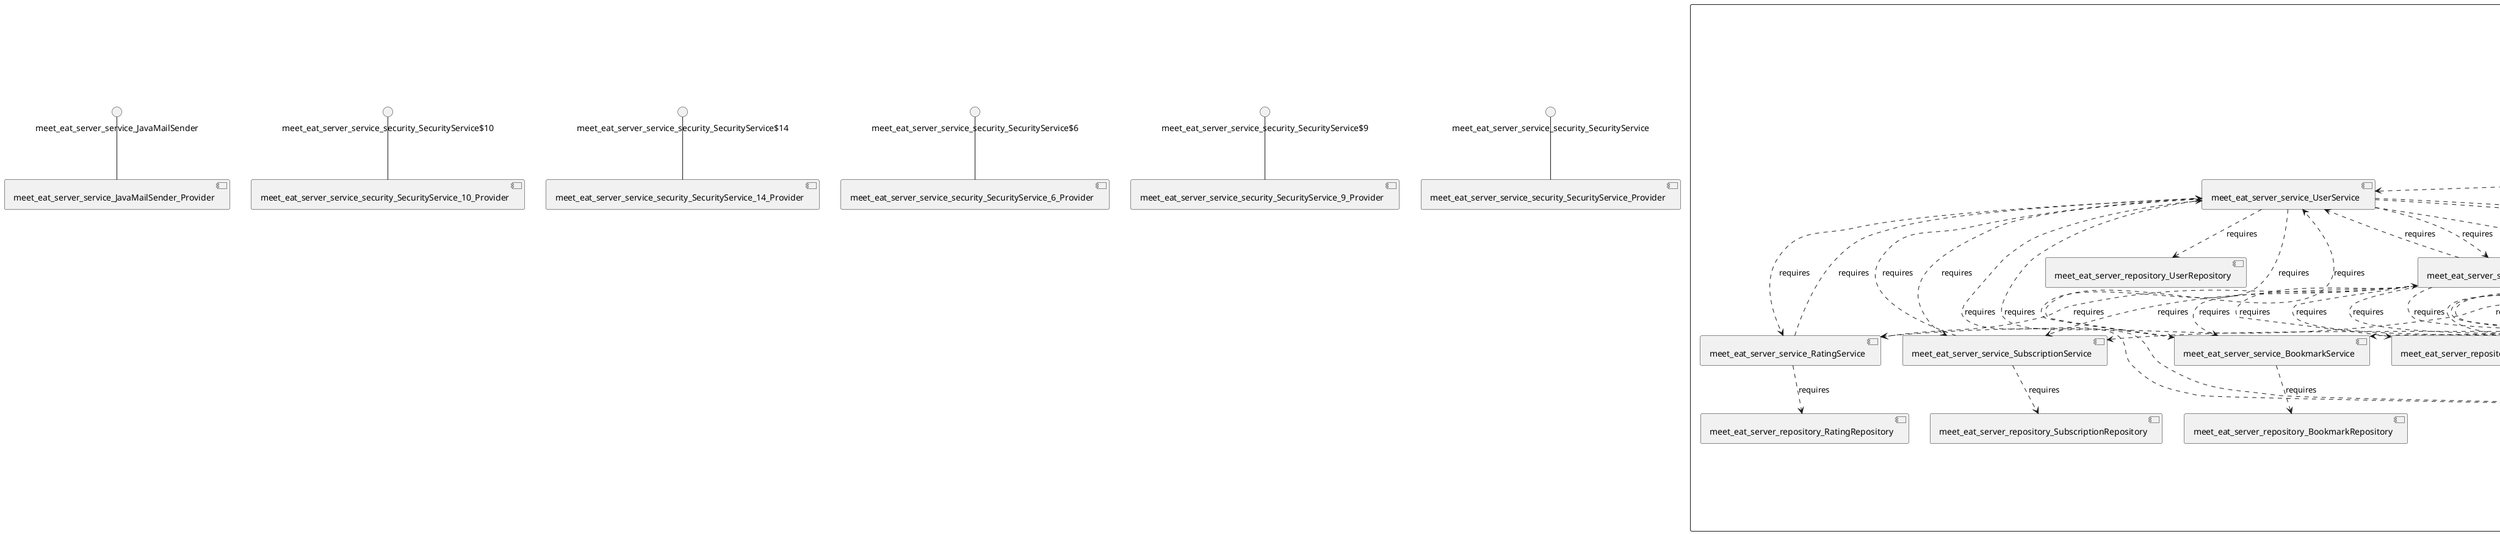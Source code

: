 @startuml
skinparam fixCircleLabelOverlapping true
skinparam componentStyle uml2
component "meet_eat_server\n\n\n\n\n\n" {
[meet_eat_server_repository_ReportRepository]
[meet_eat_server_service_security_TokenSecurityService]
[meet_eat_server_controller_TokenController]
[meet_eat_server_service_security_UserSecurityService]
[meet_eat_server_service_RatingService]
[meet_eat_server_service_security_ReportSecurityService]
[meet_eat_server_repository_BookmarkRepository]
[meet_eat_server_service_UserService]
[meet_eat_server_service_SubscriptionService]
[meet_eat_server_repository_SubscriptionRepository]
[meet_eat_server_repository_UserRepository]
[meet_eat_server_service_security_SubscriptionSecurityService]
[meet_eat_server_controller_ReportController]
[meet_eat_server_controller_BookmarkController]
[meet_eat_server_controller_TagController]
[meet_eat_server_service_security_OfferSecurityService]
[meet_eat_server_service_OfferService]
[meet_eat_server_controller_SubscriptionController]
[meet_eat_server_controller_OfferController]
[meet_eat_server_service_security_TagSecurityService]
[meet_eat_server_repository_TokenRepository]
[meet_eat_server_repository_TagRepository]
[meet_eat_server_service_security_BookmarkSecurityService]
[meet_eat_server_controller_RatingController]
[meet_eat_server_service_TokenService]
[meet_eat_server_repository_RatingRepository]
[meet_eat_server_service_BookmarkService]
[meet_eat_server_service_ReportService]
[meet_eat_server_controller_UserController]
[meet_eat_server_service_TagService]
[meet_eat_server_service_security_RatingSecurityService]
[meet_eat_server_service_EmailService]
[meet_eat_server_repository_ParticipationRepository]
[meet_eat_server_repository_OfferRepository]
[meet_eat_server_service_security_ParticipationSecurityService]
[meet_eat_server_service_ParticipationService]
[meet_eat_server_controller_ParticipationController]
[meet_eat_server_controller_ReportController]..>[meet_eat_server_service_security_ParticipationSecurityService] : requires
[meet_eat_server_controller_ReportController]..>[meet_eat_server_service_ReportService] : requires
[meet_eat_server_controller_UserController]..>[meet_eat_server_service_UserService] : requires
[meet_eat_server_service_UserService]..>[meet_eat_server_service_OfferService] : requires
[meet_eat_server_controller_ParticipationController]..>[meet_eat_server_service_security_RatingSecurityService] : requires
[meet_eat_server_controller_BookmarkController]..>[meet_eat_server_service_security_RatingSecurityService] : requires
[meet_eat_server_service_UserService]..>[meet_eat_server_service_ParticipationService] : requires
[meet_eat_server_controller_ParticipationController]..>[meet_eat_server_service_security_TokenSecurityService] : requires
[meet_eat_server_controller_ParticipationController]..>[meet_eat_server_service_security_TagSecurityService] : requires
[meet_eat_server_controller_ParticipationController]..>[meet_eat_server_service_security_TokenSecurityService] : requires
[meet_eat_server_service_OfferService]..>[meet_eat_server_service_RatingService] : requires
[meet_eat_server_service_security_RatingSecurityService]..>[meet_eat_server_service_TokenService] : requires
[meet_eat_server_controller_BookmarkController]..>[meet_eat_server_service_security_TokenSecurityService] : requires
[meet_eat_server_controller_BookmarkController]..>[meet_eat_server_service_security_SubscriptionSecurityService] : requires
[meet_eat_server_service_ParticipationService]..>[meet_eat_server_service_OfferService] : requires
[meet_eat_server_controller_ParticipationController]..>[meet_eat_server_service_security_BookmarkSecurityService] : requires
[meet_eat_server_controller_SubscriptionController]..>[meet_eat_server_service_security_BookmarkSecurityService] : requires
[meet_eat_server_service_UserService]..>[meet_eat_server_service_SubscriptionService] : requires
[meet_eat_server_controller_ReportController]..>[meet_eat_server_service_security_UserSecurityService] : requires
[meet_eat_server_controller_BookmarkController]..>[meet_eat_server_service_security_BookmarkSecurityService] : requires
[meet_eat_server_controller_SubscriptionController]..>[meet_eat_server_service_security_SubscriptionSecurityService] : requires
[meet_eat_server_service_security_TokenSecurityService]..>[meet_eat_server_service_TokenService] : requires
[meet_eat_server_controller_SubscriptionController]..>[meet_eat_server_service_security_RatingSecurityService] : requires
[meet_eat_server_service_OfferService]..>[meet_eat_server_service_BookmarkService] : requires
[meet_eat_server_service_security_TagSecurityService]..>[meet_eat_server_service_TokenService] : requires
[meet_eat_server_service_OfferService]..>[meet_eat_server_service_ReportService] : requires
[meet_eat_server_controller_ReportController]..>[meet_eat_server_service_security_OfferSecurityService] : requires
[meet_eat_server_controller_ParticipationController]..>[meet_eat_server_service_security_UserSecurityService] : requires
[meet_eat_server_service_UserService]..>[meet_eat_server_service_TokenService] : requires
[meet_eat_server_service_BookmarkService]..>[meet_eat_server_service_UserService] : requires
[meet_eat_server_controller_ParticipationController]..>[meet_eat_server_service_security_SubscriptionSecurityService] : requires
[meet_eat_server_service_UserService]..>[meet_eat_server_service_BookmarkService] : requires
[meet_eat_server_controller_BookmarkController]..>[meet_eat_server_service_security_ParticipationSecurityService] : requires
[meet_eat_server_service_ParticipationService]..>[meet_eat_server_repository_ParticipationRepository] : requires
[meet_eat_server_controller_BookmarkController]..>[meet_eat_server_service_security_OfferSecurityService] : requires
[meet_eat_server_controller_OfferController]..>[meet_eat_server_service_OfferService] : requires
[meet_eat_server_controller_ParticipationController]..>[meet_eat_server_service_security_ParticipationSecurityService] : requires
[meet_eat_server_service_OfferService]..>[meet_eat_server_service_ParticipationService] : requires
[meet_eat_server_controller_SubscriptionController]..>[meet_eat_server_service_security_TokenSecurityService] : requires
[meet_eat_server_controller_BookmarkController]..>[meet_eat_server_service_security_TagSecurityService] : requires
[meet_eat_server_controller_UserController]..>[meet_eat_server_service_security_UserSecurityService] : requires
[meet_eat_server_controller_ParticipationController]..>[meet_eat_server_service_security_ReportSecurityService] : requires
[meet_eat_server_controller_RatingController]..>[meet_eat_server_service_security_TokenSecurityService] : requires
[meet_eat_server_controller_BookmarkController]..>[meet_eat_server_service_security_ReportSecurityService] : requires
[meet_eat_server_service_SubscriptionService]..>[meet_eat_server_repository_SubscriptionRepository] : requires
[meet_eat_server_controller_TokenController]..>[meet_eat_server_service_TokenService] : requires
[meet_eat_server_service_security_BookmarkSecurityService]..>[meet_eat_server_service_TokenService] : requires
[meet_eat_server_service_OfferService]..>[meet_eat_server_service_UserService] : requires
[meet_eat_server_service_UserService]..>[meet_eat_server_service_EmailService] : requires
[meet_eat_server_controller_BookmarkController]..>[meet_eat_server_service_security_UserSecurityService] : requires
[meet_eat_server_service_UserService]..>[meet_eat_server_repository_UserRepository] : requires
[meet_eat_server_service_security_OfferSecurityService]..>[meet_eat_server_service_TokenService] : requires
[meet_eat_server_controller_ParticipationController]..>[meet_eat_server_service_security_OfferSecurityService] : requires
[meet_eat_server_controller_ReportController]..>[meet_eat_server_service_security_TagSecurityService] : requires
[meet_eat_server_controller_ReportController]..>[meet_eat_server_service_security_SubscriptionSecurityService] : requires
[meet_eat_server_controller_RatingController]..>[meet_eat_server_service_security_OfferSecurityService] : requires
[meet_eat_server_controller_ReportController]..>[meet_eat_server_service_security_ReportSecurityService] : requires
[meet_eat_server_service_security_UserSecurityService]..>[meet_eat_server_service_TokenService] : requires
[meet_eat_server_controller_SubscriptionController]..>[meet_eat_server_service_security_OfferSecurityService] : requires
[meet_eat_server_controller_ReportController]..>[meet_eat_server_service_security_BookmarkSecurityService] : requires
[meet_eat_server_controller_SubscriptionController]..>[meet_eat_server_service_security_TokenSecurityService] : requires
[meet_eat_server_service_SubscriptionService]..>[meet_eat_server_service_UserService] : requires
[meet_eat_server_controller_RatingController]..>[meet_eat_server_service_security_RatingSecurityService] : requires
[meet_eat_server_controller_RatingController]..>[meet_eat_server_service_security_SubscriptionSecurityService] : requires
[meet_eat_server_controller_RatingController]..>[meet_eat_server_service_security_BookmarkSecurityService] : requires
[meet_eat_server_controller_RatingController]..>[meet_eat_server_service_security_TokenSecurityService] : requires
[meet_eat_server_controller_SubscriptionController]..>[meet_eat_server_service_SubscriptionService] : requires
[meet_eat_server_controller_TokenController]..>[meet_eat_server_service_security_TokenSecurityService] : requires
[meet_eat_server_service_TokenService]..>[meet_eat_server_service_UserService] : requires
[meet_eat_server_controller_TagController]..>[meet_eat_server_service_security_TagSecurityService] : requires
[meet_eat_server_service_TagService]..>[meet_eat_server_repository_TagRepository] : requires
[meet_eat_server_service_security_ParticipationSecurityService]..>[meet_eat_server_service_TokenService] : requires
[meet_eat_server_controller_ReportController]..>[meet_eat_server_service_security_TokenSecurityService] : requires
[meet_eat_server_service_RatingService]..>[meet_eat_server_repository_RatingRepository] : requires
[meet_eat_server_controller_RatingController]..>[meet_eat_server_service_security_ReportSecurityService] : requires
[meet_eat_server_controller_ReportController]..>[meet_eat_server_service_security_TokenSecurityService] : requires
[meet_eat_server_controller_ParticipationController]..>[meet_eat_server_service_ParticipationService] : requires
[meet_eat_server_controller_RatingController]..>[meet_eat_server_service_RatingService] : requires
[meet_eat_server_controller_OfferController]..>[meet_eat_server_service_security_OfferSecurityService] : requires
[meet_eat_server_service_ReportService]..>[meet_eat_server_repository_ReportRepository] : requires
[meet_eat_server_controller_SubscriptionController]..>[meet_eat_server_service_security_ReportSecurityService] : requires
[meet_eat_server_controller_RatingController]..>[meet_eat_server_service_security_TagSecurityService] : requires
[meet_eat_server_service_OfferService]..>[meet_eat_server_service_SubscriptionService] : requires
[meet_eat_server_service_RatingService]..>[meet_eat_server_service_UserService] : requires
[meet_eat_server_service_BookmarkService]..>[meet_eat_server_repository_BookmarkRepository] : requires
[meet_eat_server_controller_BookmarkController]..>[meet_eat_server_service_BookmarkService] : requires
[meet_eat_server_service_OfferService]..>[meet_eat_server_repository_OfferRepository] : requires
[meet_eat_server_controller_TagController]..>[meet_eat_server_service_TagService] : requires
[meet_eat_server_controller_BookmarkController]..>[meet_eat_server_service_security_TokenSecurityService] : requires
[meet_eat_server_service_security_ReportSecurityService]..>[meet_eat_server_service_TokenService] : requires
[meet_eat_server_service_security_SubscriptionSecurityService]..>[meet_eat_server_service_TokenService] : requires
[meet_eat_server_controller_ReportController]..>[meet_eat_server_service_security_RatingSecurityService] : requires
[meet_eat_server_service_TokenService]..>[meet_eat_server_repository_TokenRepository] : requires
[meet_eat_server_controller_SubscriptionController]..>[meet_eat_server_service_security_TagSecurityService] : requires
[meet_eat_server_controller_RatingController]..>[meet_eat_server_service_security_ParticipationSecurityService] : requires
[meet_eat_server_controller_RatingController]..>[meet_eat_server_service_security_UserSecurityService] : requires
[meet_eat_server_service_UserService]..>[meet_eat_server_service_ReportService] : requires
[meet_eat_server_controller_SubscriptionController]..>[meet_eat_server_service_security_ParticipationSecurityService] : requires
[meet_eat_server_controller_SubscriptionController]..>[meet_eat_server_service_security_UserSecurityService] : requires
[meet_eat_server_service_UserService]..>[meet_eat_server_service_RatingService] : requires
}
interface "meet_eat_server_service_JavaMailSender" as interface.meet_eat_server_service_JavaMailSender
interface.meet_eat_server_service_JavaMailSender--[meet_eat_server_service_JavaMailSender_Provider]
interface "meet_eat_server_service_security_SecurityService$10" as interface.meet_eat_server_service_security_SecurityService_10
interface.meet_eat_server_service_security_SecurityService_10--[meet_eat_server_service_security_SecurityService_10_Provider]
interface "meet_eat_server_service_security_SecurityService$14" as interface.meet_eat_server_service_security_SecurityService_14
interface.meet_eat_server_service_security_SecurityService_14--[meet_eat_server_service_security_SecurityService_14_Provider]
interface "meet_eat_server_service_security_SecurityService$6" as interface.meet_eat_server_service_security_SecurityService_6
interface.meet_eat_server_service_security_SecurityService_6--[meet_eat_server_service_security_SecurityService_6_Provider]
interface "meet_eat_server_service_security_SecurityService$9" as interface.meet_eat_server_service_security_SecurityService_9
interface.meet_eat_server_service_security_SecurityService_9--[meet_eat_server_service_security_SecurityService_9_Provider]
interface "meet_eat_server_service_security_SecurityService" as interface.meet_eat_server_service_security_SecurityService
interface.meet_eat_server_service_security_SecurityService--[meet_eat_server_service_security_SecurityService_Provider]

@enduml
